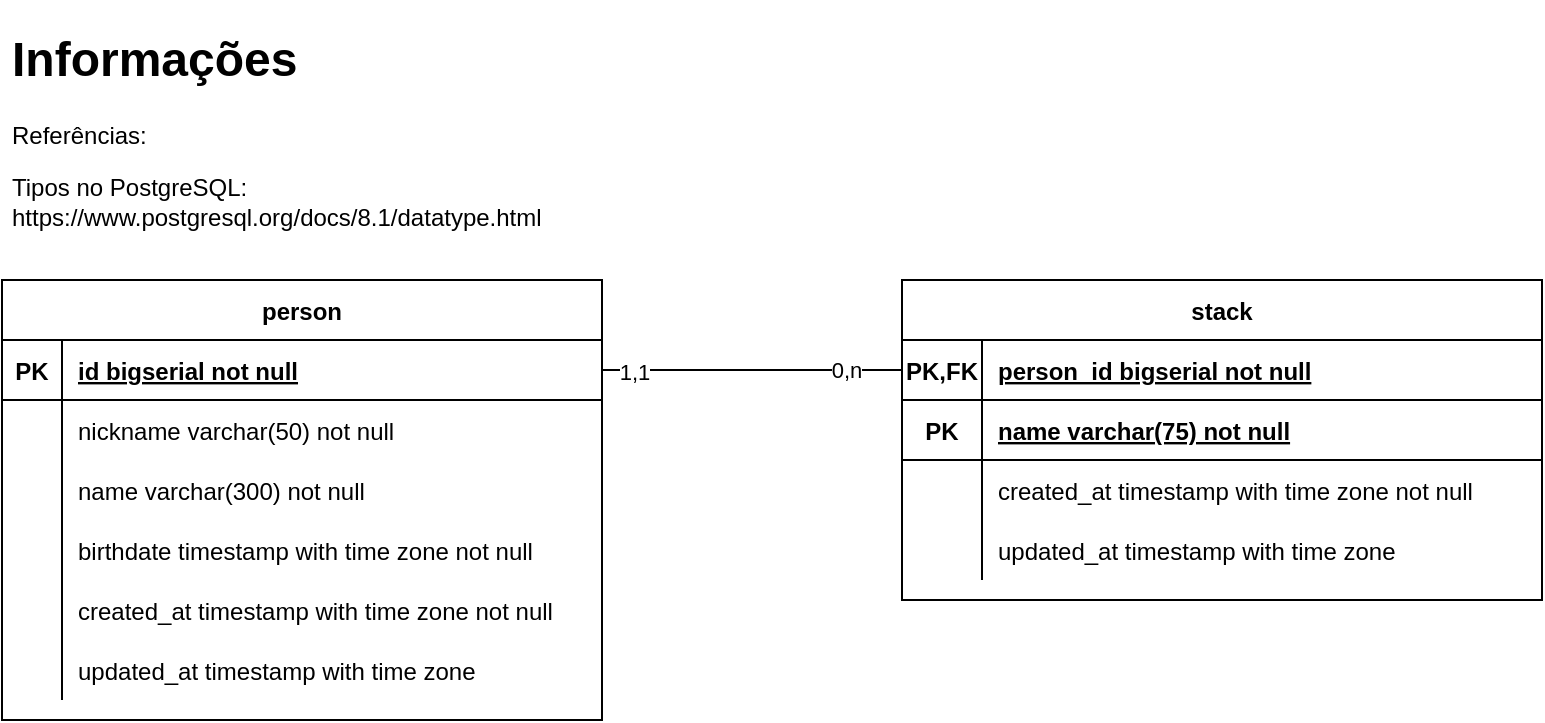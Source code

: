 <mxfile version="21.8.2" type="device">
  <diagram id="R2lEEEUBdFMjLlhIrx00" name="Page-1">
    <mxGraphModel dx="63" dy="1564" grid="1" gridSize="10" guides="1" tooltips="1" connect="1" arrows="1" fold="1" page="1" pageScale="1" pageWidth="850" pageHeight="1100" math="0" shadow="0" extFonts="Permanent Marker^https://fonts.googleapis.com/css?family=Permanent+Marker">
      <root>
        <mxCell id="0" />
        <mxCell id="1" parent="0" />
        <mxCell id="3crHbWEvPfP8R0s0HkvD-1" value="person" style="shape=table;startSize=30;container=1;collapsible=1;childLayout=tableLayout;fixedRows=1;rowLines=0;fontStyle=1;align=center;resizeLast=1;" parent="1" vertex="1">
          <mxGeometry x="880" y="-890" width="300" height="220" as="geometry" />
        </mxCell>
        <mxCell id="3crHbWEvPfP8R0s0HkvD-2" value="" style="shape=partialRectangle;collapsible=0;dropTarget=0;pointerEvents=0;fillColor=none;points=[[0,0.5],[1,0.5]];portConstraint=eastwest;top=0;left=0;right=0;bottom=1;" parent="3crHbWEvPfP8R0s0HkvD-1" vertex="1">
          <mxGeometry y="30" width="300" height="30" as="geometry" />
        </mxCell>
        <mxCell id="3crHbWEvPfP8R0s0HkvD-3" value="PK" style="shape=partialRectangle;overflow=hidden;connectable=0;fillColor=none;top=0;left=0;bottom=0;right=0;fontStyle=1;" parent="3crHbWEvPfP8R0s0HkvD-2" vertex="1">
          <mxGeometry width="30" height="30" as="geometry">
            <mxRectangle width="30" height="30" as="alternateBounds" />
          </mxGeometry>
        </mxCell>
        <mxCell id="3crHbWEvPfP8R0s0HkvD-4" value="id bigserial not null" style="shape=partialRectangle;overflow=hidden;connectable=0;fillColor=none;top=0;left=0;bottom=0;right=0;align=left;spacingLeft=6;fontStyle=5;" parent="3crHbWEvPfP8R0s0HkvD-2" vertex="1">
          <mxGeometry x="30" width="270" height="30" as="geometry">
            <mxRectangle width="270" height="30" as="alternateBounds" />
          </mxGeometry>
        </mxCell>
        <mxCell id="3crHbWEvPfP8R0s0HkvD-5" value="" style="shape=partialRectangle;collapsible=0;dropTarget=0;pointerEvents=0;fillColor=none;points=[[0,0.5],[1,0.5]];portConstraint=eastwest;top=0;left=0;right=0;bottom=0;" parent="3crHbWEvPfP8R0s0HkvD-1" vertex="1">
          <mxGeometry y="60" width="300" height="30" as="geometry" />
        </mxCell>
        <mxCell id="3crHbWEvPfP8R0s0HkvD-6" value="" style="shape=partialRectangle;overflow=hidden;connectable=0;fillColor=none;top=0;left=0;bottom=0;right=0;" parent="3crHbWEvPfP8R0s0HkvD-5" vertex="1">
          <mxGeometry width="30" height="30" as="geometry">
            <mxRectangle width="30" height="30" as="alternateBounds" />
          </mxGeometry>
        </mxCell>
        <mxCell id="3crHbWEvPfP8R0s0HkvD-7" value="nickname varchar(50) not null" style="shape=partialRectangle;overflow=hidden;connectable=0;fillColor=none;top=0;left=0;bottom=0;right=0;align=left;spacingLeft=6;" parent="3crHbWEvPfP8R0s0HkvD-5" vertex="1">
          <mxGeometry x="30" width="270" height="30" as="geometry">
            <mxRectangle width="270" height="30" as="alternateBounds" />
          </mxGeometry>
        </mxCell>
        <mxCell id="3crHbWEvPfP8R0s0HkvD-8" value="" style="shape=partialRectangle;collapsible=0;dropTarget=0;pointerEvents=0;fillColor=none;points=[[0,0.5],[1,0.5]];portConstraint=eastwest;top=0;left=0;right=0;bottom=0;" parent="3crHbWEvPfP8R0s0HkvD-1" vertex="1">
          <mxGeometry y="90" width="300" height="30" as="geometry" />
        </mxCell>
        <mxCell id="3crHbWEvPfP8R0s0HkvD-9" value="" style="shape=partialRectangle;overflow=hidden;connectable=0;fillColor=none;top=0;left=0;bottom=0;right=0;" parent="3crHbWEvPfP8R0s0HkvD-8" vertex="1">
          <mxGeometry width="30" height="30" as="geometry">
            <mxRectangle width="30" height="30" as="alternateBounds" />
          </mxGeometry>
        </mxCell>
        <mxCell id="3crHbWEvPfP8R0s0HkvD-10" value="name varchar(300) not null" style="shape=partialRectangle;overflow=hidden;connectable=0;fillColor=none;top=0;left=0;bottom=0;right=0;align=left;spacingLeft=6;" parent="3crHbWEvPfP8R0s0HkvD-8" vertex="1">
          <mxGeometry x="30" width="270" height="30" as="geometry">
            <mxRectangle width="270" height="30" as="alternateBounds" />
          </mxGeometry>
        </mxCell>
        <mxCell id="3crHbWEvPfP8R0s0HkvD-11" value="" style="shape=partialRectangle;collapsible=0;dropTarget=0;pointerEvents=0;fillColor=none;points=[[0,0.5],[1,0.5]];portConstraint=eastwest;top=0;left=0;right=0;bottom=0;" parent="3crHbWEvPfP8R0s0HkvD-1" vertex="1">
          <mxGeometry y="120" width="300" height="30" as="geometry" />
        </mxCell>
        <mxCell id="3crHbWEvPfP8R0s0HkvD-12" value="" style="shape=partialRectangle;overflow=hidden;connectable=0;fillColor=none;top=0;left=0;bottom=0;right=0;" parent="3crHbWEvPfP8R0s0HkvD-11" vertex="1">
          <mxGeometry width="30" height="30" as="geometry">
            <mxRectangle width="30" height="30" as="alternateBounds" />
          </mxGeometry>
        </mxCell>
        <mxCell id="3crHbWEvPfP8R0s0HkvD-13" value="birthdate timestamp with time zone not null" style="shape=partialRectangle;overflow=hidden;connectable=0;fillColor=none;top=0;left=0;bottom=0;right=0;align=left;spacingLeft=6;" parent="3crHbWEvPfP8R0s0HkvD-11" vertex="1">
          <mxGeometry x="30" width="270" height="30" as="geometry">
            <mxRectangle width="270" height="30" as="alternateBounds" />
          </mxGeometry>
        </mxCell>
        <mxCell id="3crHbWEvPfP8R0s0HkvD-169" value="" style="shape=partialRectangle;collapsible=0;dropTarget=0;pointerEvents=0;fillColor=none;points=[[0,0.5],[1,0.5]];portConstraint=eastwest;top=0;left=0;right=0;bottom=0;" parent="3crHbWEvPfP8R0s0HkvD-1" vertex="1">
          <mxGeometry y="150" width="300" height="30" as="geometry" />
        </mxCell>
        <mxCell id="3crHbWEvPfP8R0s0HkvD-170" value="" style="shape=partialRectangle;overflow=hidden;connectable=0;fillColor=none;top=0;left=0;bottom=0;right=0;" parent="3crHbWEvPfP8R0s0HkvD-169" vertex="1">
          <mxGeometry width="30" height="30" as="geometry">
            <mxRectangle width="30" height="30" as="alternateBounds" />
          </mxGeometry>
        </mxCell>
        <mxCell id="3crHbWEvPfP8R0s0HkvD-171" value="created_at timestamp with time zone not null" style="shape=partialRectangle;overflow=hidden;connectable=0;fillColor=none;top=0;left=0;bottom=0;right=0;align=left;spacingLeft=6;" parent="3crHbWEvPfP8R0s0HkvD-169" vertex="1">
          <mxGeometry x="30" width="270" height="30" as="geometry">
            <mxRectangle width="270" height="30" as="alternateBounds" />
          </mxGeometry>
        </mxCell>
        <mxCell id="3crHbWEvPfP8R0s0HkvD-172" value="" style="shape=partialRectangle;collapsible=0;dropTarget=0;pointerEvents=0;fillColor=none;points=[[0,0.5],[1,0.5]];portConstraint=eastwest;top=0;left=0;right=0;bottom=0;" parent="3crHbWEvPfP8R0s0HkvD-1" vertex="1">
          <mxGeometry y="180" width="300" height="30" as="geometry" />
        </mxCell>
        <mxCell id="3crHbWEvPfP8R0s0HkvD-173" value="" style="shape=partialRectangle;overflow=hidden;connectable=0;fillColor=none;top=0;left=0;bottom=0;right=0;" parent="3crHbWEvPfP8R0s0HkvD-172" vertex="1">
          <mxGeometry width="30" height="30" as="geometry">
            <mxRectangle width="30" height="30" as="alternateBounds" />
          </mxGeometry>
        </mxCell>
        <mxCell id="3crHbWEvPfP8R0s0HkvD-174" value="updated_at timestamp with time zone" style="shape=partialRectangle;overflow=hidden;connectable=0;fillColor=none;top=0;left=0;bottom=0;right=0;align=left;spacingLeft=6;" parent="3crHbWEvPfP8R0s0HkvD-172" vertex="1">
          <mxGeometry x="30" width="270" height="30" as="geometry">
            <mxRectangle width="270" height="30" as="alternateBounds" />
          </mxGeometry>
        </mxCell>
        <mxCell id="3crHbWEvPfP8R0s0HkvD-20" value="stack" style="shape=table;startSize=30;container=1;collapsible=1;childLayout=tableLayout;fixedRows=1;rowLines=0;fontStyle=1;align=center;resizeLast=1;" parent="1" vertex="1">
          <mxGeometry x="1330" y="-890" width="320" height="160" as="geometry" />
        </mxCell>
        <mxCell id="3crHbWEvPfP8R0s0HkvD-166" value="" style="shape=partialRectangle;collapsible=0;dropTarget=0;pointerEvents=0;fillColor=none;points=[[0,0.5],[1,0.5]];portConstraint=eastwest;top=0;left=0;right=0;bottom=1;" parent="3crHbWEvPfP8R0s0HkvD-20" vertex="1">
          <mxGeometry y="30" width="320" height="30" as="geometry" />
        </mxCell>
        <mxCell id="3crHbWEvPfP8R0s0HkvD-167" value="PK,FK" style="shape=partialRectangle;overflow=hidden;connectable=0;fillColor=none;top=0;left=0;bottom=0;right=0;fontStyle=1;" parent="3crHbWEvPfP8R0s0HkvD-166" vertex="1">
          <mxGeometry width="40" height="30" as="geometry">
            <mxRectangle width="40" height="30" as="alternateBounds" />
          </mxGeometry>
        </mxCell>
        <mxCell id="3crHbWEvPfP8R0s0HkvD-168" value="person_id bigserial not null" style="shape=partialRectangle;overflow=hidden;connectable=0;fillColor=none;top=0;left=0;bottom=0;right=0;align=left;spacingLeft=6;fontStyle=5;" parent="3crHbWEvPfP8R0s0HkvD-166" vertex="1">
          <mxGeometry x="40" width="280" height="30" as="geometry">
            <mxRectangle width="280" height="30" as="alternateBounds" />
          </mxGeometry>
        </mxCell>
        <mxCell id="3crHbWEvPfP8R0s0HkvD-21" value="" style="shape=partialRectangle;collapsible=0;dropTarget=0;pointerEvents=0;fillColor=none;points=[[0,0.5],[1,0.5]];portConstraint=eastwest;top=0;left=0;right=0;bottom=1;" parent="3crHbWEvPfP8R0s0HkvD-20" vertex="1">
          <mxGeometry y="60" width="320" height="30" as="geometry" />
        </mxCell>
        <mxCell id="3crHbWEvPfP8R0s0HkvD-22" value="PK" style="shape=partialRectangle;overflow=hidden;connectable=0;fillColor=none;top=0;left=0;bottom=0;right=0;fontStyle=1;" parent="3crHbWEvPfP8R0s0HkvD-21" vertex="1">
          <mxGeometry width="40" height="30" as="geometry">
            <mxRectangle width="40" height="30" as="alternateBounds" />
          </mxGeometry>
        </mxCell>
        <mxCell id="3crHbWEvPfP8R0s0HkvD-23" value="name varchar(75) not null" style="shape=partialRectangle;overflow=hidden;connectable=0;fillColor=none;top=0;left=0;bottom=0;right=0;align=left;spacingLeft=6;fontStyle=5;" parent="3crHbWEvPfP8R0s0HkvD-21" vertex="1">
          <mxGeometry x="40" width="280" height="30" as="geometry">
            <mxRectangle width="280" height="30" as="alternateBounds" />
          </mxGeometry>
        </mxCell>
        <mxCell id="3crHbWEvPfP8R0s0HkvD-24" value="" style="shape=partialRectangle;collapsible=0;dropTarget=0;pointerEvents=0;fillColor=none;points=[[0,0.5],[1,0.5]];portConstraint=eastwest;top=0;left=0;right=0;bottom=0;" parent="3crHbWEvPfP8R0s0HkvD-20" vertex="1">
          <mxGeometry y="90" width="320" height="30" as="geometry" />
        </mxCell>
        <mxCell id="3crHbWEvPfP8R0s0HkvD-25" value="" style="shape=partialRectangle;overflow=hidden;connectable=0;fillColor=none;top=0;left=0;bottom=0;right=0;" parent="3crHbWEvPfP8R0s0HkvD-24" vertex="1">
          <mxGeometry width="40" height="30" as="geometry">
            <mxRectangle width="40" height="30" as="alternateBounds" />
          </mxGeometry>
        </mxCell>
        <mxCell id="3crHbWEvPfP8R0s0HkvD-26" value="created_at timestamp with time zone not null" style="shape=partialRectangle;overflow=hidden;connectable=0;fillColor=none;top=0;left=0;bottom=0;right=0;align=left;spacingLeft=6;" parent="3crHbWEvPfP8R0s0HkvD-24" vertex="1">
          <mxGeometry x="40" width="280" height="30" as="geometry">
            <mxRectangle width="280" height="30" as="alternateBounds" />
          </mxGeometry>
        </mxCell>
        <mxCell id="3crHbWEvPfP8R0s0HkvD-27" value="" style="shape=partialRectangle;collapsible=0;dropTarget=0;pointerEvents=0;fillColor=none;points=[[0,0.5],[1,0.5]];portConstraint=eastwest;top=0;left=0;right=0;bottom=0;" parent="3crHbWEvPfP8R0s0HkvD-20" vertex="1">
          <mxGeometry y="120" width="320" height="30" as="geometry" />
        </mxCell>
        <mxCell id="3crHbWEvPfP8R0s0HkvD-28" value="" style="shape=partialRectangle;overflow=hidden;connectable=0;fillColor=none;top=0;left=0;bottom=0;right=0;" parent="3crHbWEvPfP8R0s0HkvD-27" vertex="1">
          <mxGeometry width="40" height="30" as="geometry">
            <mxRectangle width="40" height="30" as="alternateBounds" />
          </mxGeometry>
        </mxCell>
        <mxCell id="3crHbWEvPfP8R0s0HkvD-29" value="updated_at timestamp with time zone" style="shape=partialRectangle;overflow=hidden;connectable=0;fillColor=none;top=0;left=0;bottom=0;right=0;align=left;spacingLeft=6;" parent="3crHbWEvPfP8R0s0HkvD-27" vertex="1">
          <mxGeometry x="40" width="280" height="30" as="geometry">
            <mxRectangle width="280" height="30" as="alternateBounds" />
          </mxGeometry>
        </mxCell>
        <mxCell id="3crHbWEvPfP8R0s0HkvD-33" value="" style="endArrow=none;html=1;rounded=0;exitX=1;exitY=0.5;exitDx=0;exitDy=0;entryX=0;entryY=0.5;entryDx=0;entryDy=0;" parent="1" source="3crHbWEvPfP8R0s0HkvD-2" target="3crHbWEvPfP8R0s0HkvD-166" edge="1">
          <mxGeometry width="50" height="50" relative="1" as="geometry">
            <mxPoint x="1040" y="-660" as="sourcePoint" />
            <mxPoint x="1090" y="-710" as="targetPoint" />
          </mxGeometry>
        </mxCell>
        <mxCell id="3crHbWEvPfP8R0s0HkvD-34" value="0,n" style="edgeLabel;html=1;align=center;verticalAlign=middle;resizable=0;points=[];" parent="3crHbWEvPfP8R0s0HkvD-33" vertex="1" connectable="0">
          <mxGeometry x="0.674" relative="1" as="geometry">
            <mxPoint x="-4" as="offset" />
          </mxGeometry>
        </mxCell>
        <mxCell id="3crHbWEvPfP8R0s0HkvD-35" value="1,1" style="edgeLabel;html=1;align=center;verticalAlign=middle;resizable=0;points=[];" parent="3crHbWEvPfP8R0s0HkvD-33" vertex="1" connectable="0">
          <mxGeometry x="-0.788" y="-1" relative="1" as="geometry">
            <mxPoint as="offset" />
          </mxGeometry>
        </mxCell>
        <mxCell id="jh0jB2HoXkr_QLXox7F_-1" value="&lt;h1&gt;Informações&lt;/h1&gt;&lt;p&gt;Referências:&lt;/p&gt;&lt;p&gt;&lt;span style=&quot;background-color: initial;&quot;&gt;Tipos no PostgreSQL: https://www.postgresql.org/docs/8.1/datatype.html&lt;/span&gt;&lt;/p&gt;" style="text;html=1;strokeColor=none;fillColor=none;spacing=5;spacingTop=-20;whiteSpace=wrap;overflow=hidden;rounded=0;" vertex="1" parent="1">
          <mxGeometry x="880" y="-1020" width="350" height="120" as="geometry" />
        </mxCell>
      </root>
    </mxGraphModel>
  </diagram>
</mxfile>
